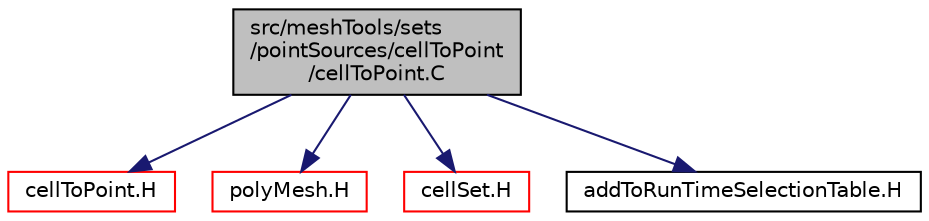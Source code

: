 digraph "src/meshTools/sets/pointSources/cellToPoint/cellToPoint.C"
{
  bgcolor="transparent";
  edge [fontname="Helvetica",fontsize="10",labelfontname="Helvetica",labelfontsize="10"];
  node [fontname="Helvetica",fontsize="10",shape=record];
  Node1 [label="src/meshTools/sets\l/pointSources/cellToPoint\l/cellToPoint.C",height=0.2,width=0.4,color="black", fillcolor="grey75", style="filled", fontcolor="black"];
  Node1 -> Node2 [color="midnightblue",fontsize="10",style="solid",fontname="Helvetica"];
  Node2 [label="cellToPoint.H",height=0.2,width=0.4,color="red",URL="$a07739.html"];
  Node1 -> Node3 [color="midnightblue",fontsize="10",style="solid",fontname="Helvetica"];
  Node3 [label="polyMesh.H",height=0.2,width=0.4,color="red",URL="$a08951.html"];
  Node1 -> Node4 [color="midnightblue",fontsize="10",style="solid",fontname="Helvetica"];
  Node4 [label="cellSet.H",height=0.2,width=0.4,color="red",URL="$a07755.html"];
  Node1 -> Node5 [color="midnightblue",fontsize="10",style="solid",fontname="Helvetica"];
  Node5 [label="addToRunTimeSelectionTable.H",height=0.2,width=0.4,color="black",URL="$a08150.html",tooltip="Macros for easy insertion into run-time selection tables. "];
}
